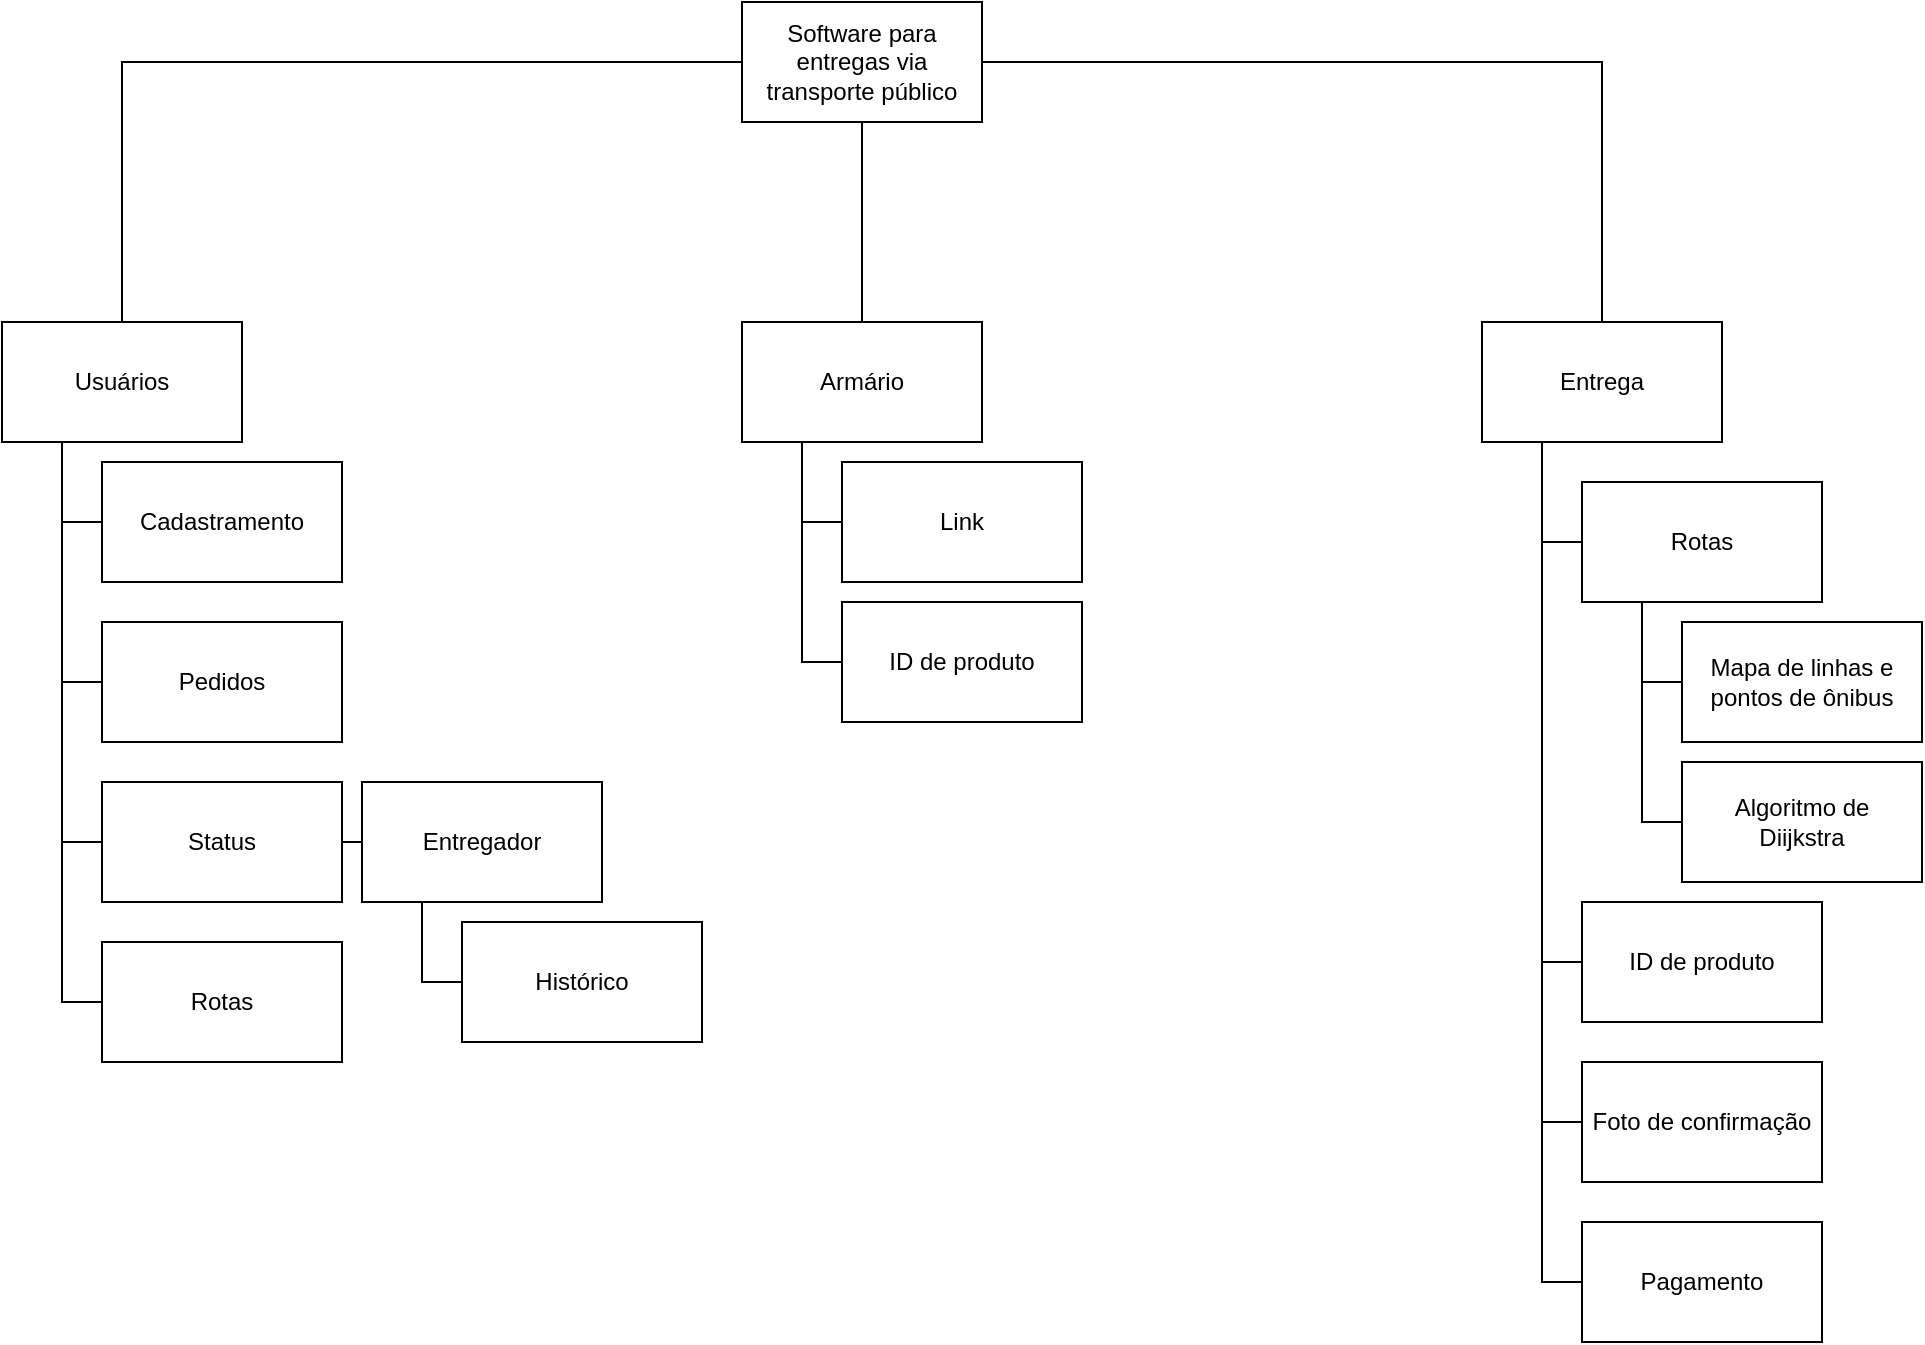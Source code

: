 <mxfile version="17.5.0" type="github">
  <diagram id="hs9ZBIwVIqsKbuHO4t1r" name="Page-1">
    <mxGraphModel dx="1153" dy="1803" grid="1" gridSize="10" guides="1" tooltips="1" connect="1" arrows="1" fold="1" page="1" pageScale="1" pageWidth="827" pageHeight="1169" math="0" shadow="0">
      <root>
        <mxCell id="0" />
        <mxCell id="1" parent="0" />
        <mxCell id="kmL2_dZYYPdruxAL3Dzr-3" style="edgeStyle=orthogonalEdgeStyle;rounded=0;orthogonalLoop=1;jettySize=auto;html=1;exitX=0;exitY=0.5;exitDx=0;exitDy=0;endArrow=none;endFill=0;" parent="1" source="kmL2_dZYYPdruxAL3Dzr-1" target="kmL2_dZYYPdruxAL3Dzr-2" edge="1">
          <mxGeometry relative="1" as="geometry" />
        </mxCell>
        <mxCell id="kmL2_dZYYPdruxAL3Dzr-39" style="edgeStyle=orthogonalEdgeStyle;rounded=0;orthogonalLoop=1;jettySize=auto;html=1;exitX=1;exitY=0.5;exitDx=0;exitDy=0;entryX=0.5;entryY=0;entryDx=0;entryDy=0;endArrow=none;endFill=0;" parent="1" source="kmL2_dZYYPdruxAL3Dzr-1" target="kmL2_dZYYPdruxAL3Dzr-14" edge="1">
          <mxGeometry relative="1" as="geometry" />
        </mxCell>
        <mxCell id="38M9rqyg3v-jVlKirgua-2" style="edgeStyle=orthogonalEdgeStyle;rounded=0;orthogonalLoop=1;jettySize=auto;html=1;exitX=0.5;exitY=1;exitDx=0;exitDy=0;endArrow=none;endFill=0;" edge="1" parent="1" source="kmL2_dZYYPdruxAL3Dzr-1" target="38M9rqyg3v-jVlKirgua-1">
          <mxGeometry relative="1" as="geometry" />
        </mxCell>
        <mxCell id="kmL2_dZYYPdruxAL3Dzr-1" value="Software para&lt;br&gt;entregas via&lt;br&gt;transporte público" style="rounded=0;whiteSpace=wrap;html=1;" parent="1" vertex="1">
          <mxGeometry x="380" y="-40" width="120" height="60" as="geometry" />
        </mxCell>
        <mxCell id="kmL2_dZYYPdruxAL3Dzr-9" style="edgeStyle=orthogonalEdgeStyle;rounded=0;orthogonalLoop=1;jettySize=auto;html=1;exitX=0.25;exitY=1;exitDx=0;exitDy=0;entryX=0;entryY=0.5;entryDx=0;entryDy=0;endArrow=none;endFill=0;" parent="1" source="kmL2_dZYYPdruxAL3Dzr-2" target="kmL2_dZYYPdruxAL3Dzr-5" edge="1">
          <mxGeometry relative="1" as="geometry" />
        </mxCell>
        <mxCell id="kmL2_dZYYPdruxAL3Dzr-10" style="edgeStyle=orthogonalEdgeStyle;rounded=0;orthogonalLoop=1;jettySize=auto;html=1;exitX=0.25;exitY=1;exitDx=0;exitDy=0;entryX=0;entryY=0.5;entryDx=0;entryDy=0;endArrow=none;endFill=0;" parent="1" source="kmL2_dZYYPdruxAL3Dzr-2" target="kmL2_dZYYPdruxAL3Dzr-6" edge="1">
          <mxGeometry relative="1" as="geometry" />
        </mxCell>
        <mxCell id="kmL2_dZYYPdruxAL3Dzr-20" style="edgeStyle=orthogonalEdgeStyle;rounded=0;orthogonalLoop=1;jettySize=auto;html=1;exitX=0.25;exitY=1;exitDx=0;exitDy=0;entryX=0;entryY=0.5;entryDx=0;entryDy=0;endArrow=none;endFill=0;" parent="1" source="kmL2_dZYYPdruxAL3Dzr-2" target="kmL2_dZYYPdruxAL3Dzr-18" edge="1">
          <mxGeometry relative="1" as="geometry" />
        </mxCell>
        <mxCell id="kmL2_dZYYPdruxAL3Dzr-23" style="edgeStyle=orthogonalEdgeStyle;rounded=0;orthogonalLoop=1;jettySize=auto;html=1;exitX=0.25;exitY=1;exitDx=0;exitDy=0;entryX=0;entryY=0.5;entryDx=0;entryDy=0;endArrow=none;endFill=0;" parent="1" source="kmL2_dZYYPdruxAL3Dzr-2" target="kmL2_dZYYPdruxAL3Dzr-22" edge="1">
          <mxGeometry relative="1" as="geometry" />
        </mxCell>
        <mxCell id="kmL2_dZYYPdruxAL3Dzr-2" value="Usuários" style="rounded=0;whiteSpace=wrap;html=1;" parent="1" vertex="1">
          <mxGeometry x="10" y="120" width="120" height="60" as="geometry" />
        </mxCell>
        <mxCell id="kmL2_dZYYPdruxAL3Dzr-5" value="Cadastramento" style="rounded=0;whiteSpace=wrap;html=1;" parent="1" vertex="1">
          <mxGeometry x="60" y="190" width="120" height="60" as="geometry" />
        </mxCell>
        <mxCell id="kmL2_dZYYPdruxAL3Dzr-11" style="edgeStyle=orthogonalEdgeStyle;rounded=0;orthogonalLoop=1;jettySize=auto;html=1;exitX=1;exitY=0.5;exitDx=0;exitDy=0;entryX=0;entryY=0.5;entryDx=0;entryDy=0;endArrow=none;endFill=0;" parent="1" source="kmL2_dZYYPdruxAL3Dzr-6" target="kmL2_dZYYPdruxAL3Dzr-8" edge="1">
          <mxGeometry relative="1" as="geometry" />
        </mxCell>
        <mxCell id="kmL2_dZYYPdruxAL3Dzr-6" value="Status" style="rounded=0;whiteSpace=wrap;html=1;" parent="1" vertex="1">
          <mxGeometry x="60" y="350" width="120" height="60" as="geometry" />
        </mxCell>
        <mxCell id="kmL2_dZYYPdruxAL3Dzr-13" style="edgeStyle=orthogonalEdgeStyle;rounded=0;orthogonalLoop=1;jettySize=auto;html=1;exitX=0.25;exitY=1;exitDx=0;exitDy=0;entryX=0;entryY=0.5;entryDx=0;entryDy=0;endArrow=none;endFill=0;" parent="1" source="kmL2_dZYYPdruxAL3Dzr-8" target="kmL2_dZYYPdruxAL3Dzr-12" edge="1">
          <mxGeometry relative="1" as="geometry" />
        </mxCell>
        <mxCell id="kmL2_dZYYPdruxAL3Dzr-8" value="Entregador" style="rounded=0;whiteSpace=wrap;html=1;" parent="1" vertex="1">
          <mxGeometry x="190" y="350" width="120" height="60" as="geometry" />
        </mxCell>
        <mxCell id="kmL2_dZYYPdruxAL3Dzr-12" value="Histórico" style="rounded=0;whiteSpace=wrap;html=1;" parent="1" vertex="1">
          <mxGeometry x="240" y="420" width="120" height="60" as="geometry" />
        </mxCell>
        <mxCell id="kmL2_dZYYPdruxAL3Dzr-21" style="edgeStyle=orthogonalEdgeStyle;rounded=0;orthogonalLoop=1;jettySize=auto;html=1;exitX=0.25;exitY=1;exitDx=0;exitDy=0;entryX=0;entryY=0.5;entryDx=0;entryDy=0;endArrow=none;endFill=0;" parent="1" source="kmL2_dZYYPdruxAL3Dzr-14" target="kmL2_dZYYPdruxAL3Dzr-19" edge="1">
          <mxGeometry relative="1" as="geometry" />
        </mxCell>
        <mxCell id="kmL2_dZYYPdruxAL3Dzr-25" style="edgeStyle=orthogonalEdgeStyle;rounded=0;orthogonalLoop=1;jettySize=auto;html=1;exitX=0.25;exitY=1;exitDx=0;exitDy=0;entryX=0;entryY=0.5;entryDx=0;entryDy=0;endArrow=none;endFill=0;" parent="1" source="kmL2_dZYYPdruxAL3Dzr-14" target="kmL2_dZYYPdruxAL3Dzr-24" edge="1">
          <mxGeometry relative="1" as="geometry" />
        </mxCell>
        <mxCell id="kmL2_dZYYPdruxAL3Dzr-27" style="edgeStyle=orthogonalEdgeStyle;rounded=0;orthogonalLoop=1;jettySize=auto;html=1;exitX=0.25;exitY=1;exitDx=0;exitDy=0;entryX=0;entryY=0.5;entryDx=0;entryDy=0;endArrow=none;endFill=0;" parent="1" source="kmL2_dZYYPdruxAL3Dzr-14" target="kmL2_dZYYPdruxAL3Dzr-26" edge="1">
          <mxGeometry relative="1" as="geometry" />
        </mxCell>
        <mxCell id="kmL2_dZYYPdruxAL3Dzr-31" style="edgeStyle=orthogonalEdgeStyle;rounded=0;orthogonalLoop=1;jettySize=auto;html=1;exitX=0.25;exitY=1;exitDx=0;exitDy=0;entryX=0;entryY=0.5;entryDx=0;entryDy=0;endArrow=none;endFill=0;" parent="1" source="kmL2_dZYYPdruxAL3Dzr-14" target="kmL2_dZYYPdruxAL3Dzr-30" edge="1">
          <mxGeometry relative="1" as="geometry" />
        </mxCell>
        <mxCell id="kmL2_dZYYPdruxAL3Dzr-14" value="Entrega" style="rounded=0;whiteSpace=wrap;html=1;" parent="1" vertex="1">
          <mxGeometry x="750" y="120" width="120" height="60" as="geometry" />
        </mxCell>
        <mxCell id="kmL2_dZYYPdruxAL3Dzr-18" value="Rotas" style="rounded=0;whiteSpace=wrap;html=1;" parent="1" vertex="1">
          <mxGeometry x="60" y="430" width="120" height="60" as="geometry" />
        </mxCell>
        <mxCell id="kmL2_dZYYPdruxAL3Dzr-42" style="edgeStyle=orthogonalEdgeStyle;rounded=0;orthogonalLoop=1;jettySize=auto;html=1;exitX=0.25;exitY=1;exitDx=0;exitDy=0;entryX=0;entryY=0.5;entryDx=0;entryDy=0;endArrow=none;endFill=0;" parent="1" source="kmL2_dZYYPdruxAL3Dzr-19" target="kmL2_dZYYPdruxAL3Dzr-32" edge="1">
          <mxGeometry relative="1" as="geometry" />
        </mxCell>
        <mxCell id="kmL2_dZYYPdruxAL3Dzr-43" style="edgeStyle=orthogonalEdgeStyle;rounded=0;orthogonalLoop=1;jettySize=auto;html=1;exitX=0.25;exitY=1;exitDx=0;exitDy=0;entryX=0;entryY=0.5;entryDx=0;entryDy=0;endArrow=none;endFill=0;" parent="1" source="kmL2_dZYYPdruxAL3Dzr-19" target="kmL2_dZYYPdruxAL3Dzr-34" edge="1">
          <mxGeometry relative="1" as="geometry" />
        </mxCell>
        <mxCell id="kmL2_dZYYPdruxAL3Dzr-19" value="Rotas" style="rounded=0;whiteSpace=wrap;html=1;" parent="1" vertex="1">
          <mxGeometry x="800" y="200" width="120" height="60" as="geometry" />
        </mxCell>
        <mxCell id="kmL2_dZYYPdruxAL3Dzr-22" value="Pedidos" style="rounded=0;whiteSpace=wrap;html=1;" parent="1" vertex="1">
          <mxGeometry x="60" y="270" width="120" height="60" as="geometry" />
        </mxCell>
        <mxCell id="kmL2_dZYYPdruxAL3Dzr-24" value="ID de produto" style="rounded=0;whiteSpace=wrap;html=1;" parent="1" vertex="1">
          <mxGeometry x="800" y="410" width="120" height="60" as="geometry" />
        </mxCell>
        <mxCell id="kmL2_dZYYPdruxAL3Dzr-26" value="Foto de confirmação" style="rounded=0;whiteSpace=wrap;html=1;" parent="1" vertex="1">
          <mxGeometry x="800" y="490" width="120" height="60" as="geometry" />
        </mxCell>
        <mxCell id="kmL2_dZYYPdruxAL3Dzr-30" value="Pagamento" style="rounded=0;whiteSpace=wrap;html=1;" parent="1" vertex="1">
          <mxGeometry x="800" y="570" width="120" height="60" as="geometry" />
        </mxCell>
        <mxCell id="kmL2_dZYYPdruxAL3Dzr-32" value="Mapa de linhas e pontos de ônibus" style="rounded=0;whiteSpace=wrap;html=1;" parent="1" vertex="1">
          <mxGeometry x="850" y="270" width="120" height="60" as="geometry" />
        </mxCell>
        <mxCell id="kmL2_dZYYPdruxAL3Dzr-34" value="Algoritmo de &lt;br&gt;Diijkstra" style="rounded=0;whiteSpace=wrap;html=1;" parent="1" vertex="1">
          <mxGeometry x="850" y="340" width="120" height="60" as="geometry" />
        </mxCell>
        <mxCell id="38M9rqyg3v-jVlKirgua-4" style="edgeStyle=orthogonalEdgeStyle;rounded=0;orthogonalLoop=1;jettySize=auto;html=1;exitX=0.25;exitY=1;exitDx=0;exitDy=0;entryX=0;entryY=0.5;entryDx=0;entryDy=0;endArrow=none;endFill=0;" edge="1" parent="1" source="38M9rqyg3v-jVlKirgua-1" target="38M9rqyg3v-jVlKirgua-3">
          <mxGeometry relative="1" as="geometry" />
        </mxCell>
        <mxCell id="38M9rqyg3v-jVlKirgua-1" value="Armário" style="rounded=0;whiteSpace=wrap;html=1;" vertex="1" parent="1">
          <mxGeometry x="380" y="120" width="120" height="60" as="geometry" />
        </mxCell>
        <mxCell id="38M9rqyg3v-jVlKirgua-3" value="Link" style="rounded=0;whiteSpace=wrap;html=1;" vertex="1" parent="1">
          <mxGeometry x="430" y="190" width="120" height="60" as="geometry" />
        </mxCell>
        <mxCell id="38M9rqyg3v-jVlKirgua-6" style="edgeStyle=orthogonalEdgeStyle;rounded=0;orthogonalLoop=1;jettySize=auto;html=1;exitX=0;exitY=0.5;exitDx=0;exitDy=0;entryX=0.25;entryY=1;entryDx=0;entryDy=0;endArrow=none;endFill=0;" edge="1" parent="1" source="38M9rqyg3v-jVlKirgua-5" target="38M9rqyg3v-jVlKirgua-1">
          <mxGeometry relative="1" as="geometry" />
        </mxCell>
        <mxCell id="38M9rqyg3v-jVlKirgua-5" value="ID de produto" style="rounded=0;whiteSpace=wrap;html=1;" vertex="1" parent="1">
          <mxGeometry x="430" y="260" width="120" height="60" as="geometry" />
        </mxCell>
      </root>
    </mxGraphModel>
  </diagram>
</mxfile>
